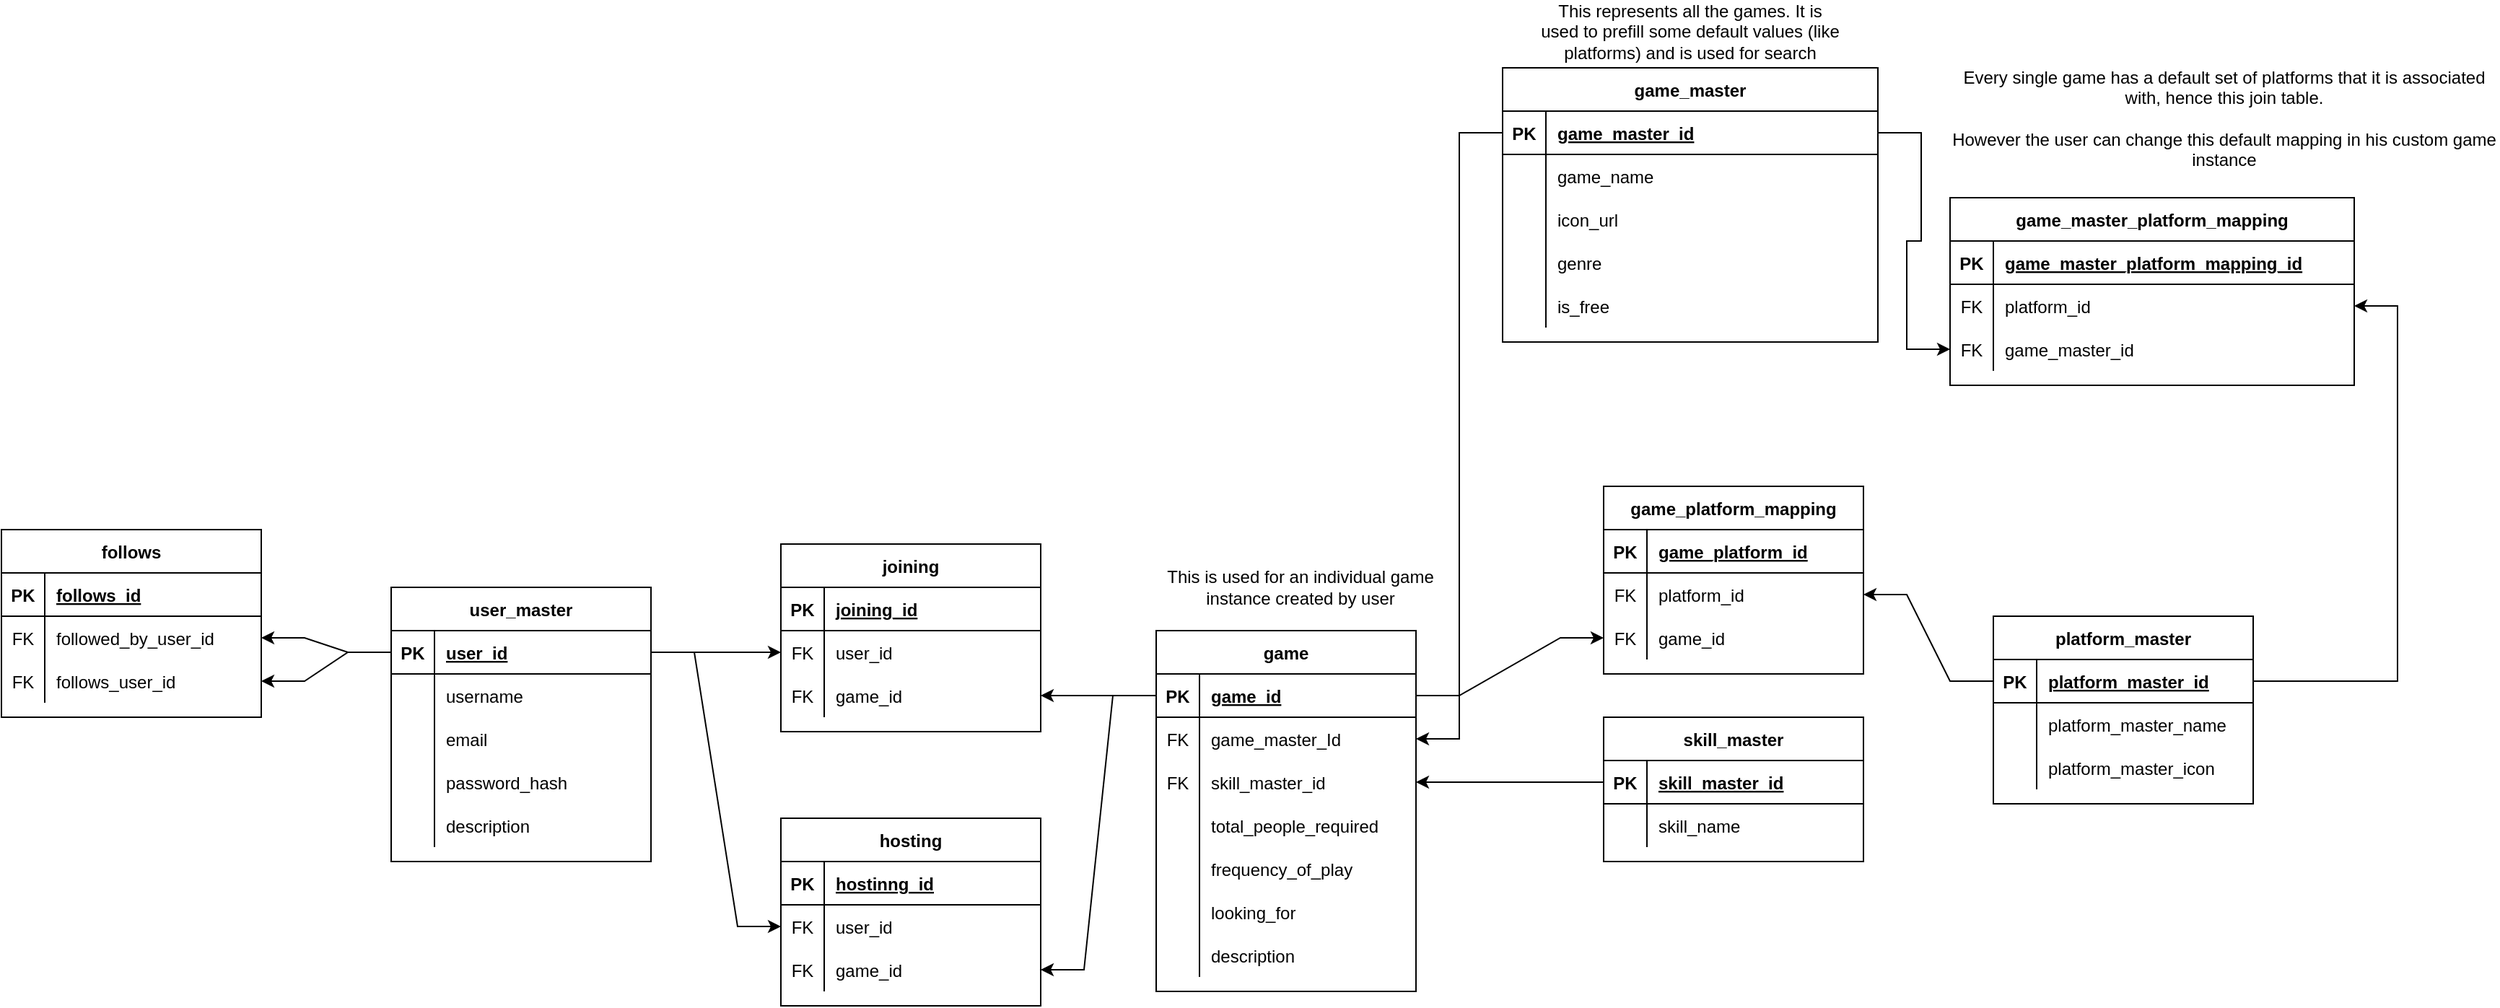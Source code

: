 <mxfile version="13.10.0" type="embed">
    <diagram id="gcnf_JYkF61ETayUaL2p" name="Page-1">
        <mxGraphModel dx="738" dy="605" grid="0" gridSize="10" guides="1" tooltips="1" connect="1" arrows="1" fold="1" page="1" pageScale="1" pageWidth="850" pageHeight="1100" math="0" shadow="0">
            <root>
                <mxCell id="0"/>
                <mxCell id="1" parent="0"/>
                <mxCell id="KWSQ7lJRQt_VLBo94py3-1" value="user_master" style="shape=table;startSize=30;container=1;collapsible=1;childLayout=tableLayout;fixedRows=1;rowLines=0;fontStyle=1;align=center;resizeLast=1;" parent="1" vertex="1">
                    <mxGeometry x="310" y="540" width="180" height="190" as="geometry"/>
                </mxCell>
                <mxCell id="KWSQ7lJRQt_VLBo94py3-2" value="" style="shape=partialRectangle;collapsible=0;dropTarget=0;pointerEvents=0;fillColor=none;top=0;left=0;bottom=1;right=0;points=[[0,0.5],[1,0.5]];portConstraint=eastwest;" parent="KWSQ7lJRQt_VLBo94py3-1" vertex="1">
                    <mxGeometry y="30" width="180" height="30" as="geometry"/>
                </mxCell>
                <mxCell id="KWSQ7lJRQt_VLBo94py3-3" value="PK" style="shape=partialRectangle;connectable=0;fillColor=none;top=0;left=0;bottom=0;right=0;fontStyle=1;overflow=hidden;" parent="KWSQ7lJRQt_VLBo94py3-2" vertex="1">
                    <mxGeometry width="30" height="30" as="geometry"/>
                </mxCell>
                <mxCell id="KWSQ7lJRQt_VLBo94py3-4" value="user_id" style="shape=partialRectangle;connectable=0;fillColor=none;top=0;left=0;bottom=0;right=0;align=left;spacingLeft=6;fontStyle=5;overflow=hidden;" parent="KWSQ7lJRQt_VLBo94py3-2" vertex="1">
                    <mxGeometry x="30" width="150" height="30" as="geometry"/>
                </mxCell>
                <mxCell id="KWSQ7lJRQt_VLBo94py3-5" value="" style="shape=partialRectangle;collapsible=0;dropTarget=0;pointerEvents=0;fillColor=none;top=0;left=0;bottom=0;right=0;points=[[0,0.5],[1,0.5]];portConstraint=eastwest;" parent="KWSQ7lJRQt_VLBo94py3-1" vertex="1">
                    <mxGeometry y="60" width="180" height="30" as="geometry"/>
                </mxCell>
                <mxCell id="KWSQ7lJRQt_VLBo94py3-6" value="" style="shape=partialRectangle;connectable=0;fillColor=none;top=0;left=0;bottom=0;right=0;editable=1;overflow=hidden;" parent="KWSQ7lJRQt_VLBo94py3-5" vertex="1">
                    <mxGeometry width="30" height="30" as="geometry"/>
                </mxCell>
                <mxCell id="KWSQ7lJRQt_VLBo94py3-7" value="username" style="shape=partialRectangle;connectable=0;fillColor=none;top=0;left=0;bottom=0;right=0;align=left;spacingLeft=6;overflow=hidden;" parent="KWSQ7lJRQt_VLBo94py3-5" vertex="1">
                    <mxGeometry x="30" width="150" height="30" as="geometry"/>
                </mxCell>
                <mxCell id="KWSQ7lJRQt_VLBo94py3-8" value="" style="shape=partialRectangle;collapsible=0;dropTarget=0;pointerEvents=0;fillColor=none;top=0;left=0;bottom=0;right=0;points=[[0,0.5],[1,0.5]];portConstraint=eastwest;" parent="KWSQ7lJRQt_VLBo94py3-1" vertex="1">
                    <mxGeometry y="90" width="180" height="30" as="geometry"/>
                </mxCell>
                <mxCell id="KWSQ7lJRQt_VLBo94py3-9" value="" style="shape=partialRectangle;connectable=0;fillColor=none;top=0;left=0;bottom=0;right=0;editable=1;overflow=hidden;" parent="KWSQ7lJRQt_VLBo94py3-8" vertex="1">
                    <mxGeometry width="30" height="30" as="geometry"/>
                </mxCell>
                <mxCell id="KWSQ7lJRQt_VLBo94py3-10" value="email" style="shape=partialRectangle;connectable=0;fillColor=none;top=0;left=0;bottom=0;right=0;align=left;spacingLeft=6;overflow=hidden;" parent="KWSQ7lJRQt_VLBo94py3-8" vertex="1">
                    <mxGeometry x="30" width="150" height="30" as="geometry"/>
                </mxCell>
                <mxCell id="KWSQ7lJRQt_VLBo94py3-11" value="" style="shape=partialRectangle;collapsible=0;dropTarget=0;pointerEvents=0;fillColor=none;top=0;left=0;bottom=0;right=0;points=[[0,0.5],[1,0.5]];portConstraint=eastwest;" parent="KWSQ7lJRQt_VLBo94py3-1" vertex="1">
                    <mxGeometry y="120" width="180" height="30" as="geometry"/>
                </mxCell>
                <mxCell id="KWSQ7lJRQt_VLBo94py3-12" value="" style="shape=partialRectangle;connectable=0;fillColor=none;top=0;left=0;bottom=0;right=0;editable=1;overflow=hidden;" parent="KWSQ7lJRQt_VLBo94py3-11" vertex="1">
                    <mxGeometry width="30" height="30" as="geometry"/>
                </mxCell>
                <mxCell id="KWSQ7lJRQt_VLBo94py3-13" value="password_hash" style="shape=partialRectangle;connectable=0;fillColor=none;top=0;left=0;bottom=0;right=0;align=left;spacingLeft=6;overflow=hidden;" parent="KWSQ7lJRQt_VLBo94py3-11" vertex="1">
                    <mxGeometry x="30" width="150" height="30" as="geometry"/>
                </mxCell>
                <mxCell id="KWSQ7lJRQt_VLBo94py3-17" style="shape=partialRectangle;collapsible=0;dropTarget=0;pointerEvents=0;fillColor=none;top=0;left=0;bottom=0;right=0;points=[[0,0.5],[1,0.5]];portConstraint=eastwest;" parent="KWSQ7lJRQt_VLBo94py3-1" vertex="1">
                    <mxGeometry y="150" width="180" height="30" as="geometry"/>
                </mxCell>
                <mxCell id="KWSQ7lJRQt_VLBo94py3-18" style="shape=partialRectangle;connectable=0;fillColor=none;top=0;left=0;bottom=0;right=0;editable=1;overflow=hidden;" parent="KWSQ7lJRQt_VLBo94py3-17" vertex="1">
                    <mxGeometry width="30" height="30" as="geometry"/>
                </mxCell>
                <mxCell id="KWSQ7lJRQt_VLBo94py3-19" value="description" style="shape=partialRectangle;connectable=0;fillColor=none;top=0;left=0;bottom=0;right=0;align=left;spacingLeft=6;overflow=hidden;" parent="KWSQ7lJRQt_VLBo94py3-17" vertex="1">
                    <mxGeometry x="30" width="150" height="30" as="geometry"/>
                </mxCell>
                <mxCell id="KWSQ7lJRQt_VLBo94py3-20" value="follows" style="shape=table;startSize=30;container=1;collapsible=1;childLayout=tableLayout;fixedRows=1;rowLines=0;fontStyle=1;align=center;resizeLast=1;" parent="1" vertex="1">
                    <mxGeometry x="40" y="500" width="180" height="130" as="geometry"/>
                </mxCell>
                <mxCell id="KWSQ7lJRQt_VLBo94py3-21" value="" style="shape=partialRectangle;collapsible=0;dropTarget=0;pointerEvents=0;fillColor=none;top=0;left=0;bottom=1;right=0;points=[[0,0.5],[1,0.5]];portConstraint=eastwest;" parent="KWSQ7lJRQt_VLBo94py3-20" vertex="1">
                    <mxGeometry y="30" width="180" height="30" as="geometry"/>
                </mxCell>
                <mxCell id="KWSQ7lJRQt_VLBo94py3-22" value="PK" style="shape=partialRectangle;connectable=0;fillColor=none;top=0;left=0;bottom=0;right=0;fontStyle=1;overflow=hidden;" parent="KWSQ7lJRQt_VLBo94py3-21" vertex="1">
                    <mxGeometry width="30" height="30" as="geometry"/>
                </mxCell>
                <mxCell id="KWSQ7lJRQt_VLBo94py3-23" value="follows_id" style="shape=partialRectangle;connectable=0;fillColor=none;top=0;left=0;bottom=0;right=0;align=left;spacingLeft=6;fontStyle=5;overflow=hidden;" parent="KWSQ7lJRQt_VLBo94py3-21" vertex="1">
                    <mxGeometry x="30" width="150" height="30" as="geometry"/>
                </mxCell>
                <mxCell id="KWSQ7lJRQt_VLBo94py3-24" value="" style="shape=partialRectangle;collapsible=0;dropTarget=0;pointerEvents=0;fillColor=none;top=0;left=0;bottom=0;right=0;points=[[0,0.5],[1,0.5]];portConstraint=eastwest;" parent="KWSQ7lJRQt_VLBo94py3-20" vertex="1">
                    <mxGeometry y="60" width="180" height="30" as="geometry"/>
                </mxCell>
                <mxCell id="KWSQ7lJRQt_VLBo94py3-25" value="FK" style="shape=partialRectangle;connectable=0;fillColor=none;top=0;left=0;bottom=0;right=0;editable=1;overflow=hidden;" parent="KWSQ7lJRQt_VLBo94py3-24" vertex="1">
                    <mxGeometry width="30" height="30" as="geometry"/>
                </mxCell>
                <mxCell id="KWSQ7lJRQt_VLBo94py3-26" value="followed_by_user_id" style="shape=partialRectangle;connectable=0;fillColor=none;top=0;left=0;bottom=0;right=0;align=left;spacingLeft=6;overflow=hidden;" parent="KWSQ7lJRQt_VLBo94py3-24" vertex="1">
                    <mxGeometry x="30" width="150" height="30" as="geometry"/>
                </mxCell>
                <mxCell id="KWSQ7lJRQt_VLBo94py3-27" value="" style="shape=partialRectangle;collapsible=0;dropTarget=0;pointerEvents=0;fillColor=none;top=0;left=0;bottom=0;right=0;points=[[0,0.5],[1,0.5]];portConstraint=eastwest;" parent="KWSQ7lJRQt_VLBo94py3-20" vertex="1">
                    <mxGeometry y="90" width="180" height="30" as="geometry"/>
                </mxCell>
                <mxCell id="KWSQ7lJRQt_VLBo94py3-28" value="FK" style="shape=partialRectangle;connectable=0;fillColor=none;top=0;left=0;bottom=0;right=0;editable=1;overflow=hidden;" parent="KWSQ7lJRQt_VLBo94py3-27" vertex="1">
                    <mxGeometry width="30" height="30" as="geometry"/>
                </mxCell>
                <mxCell id="KWSQ7lJRQt_VLBo94py3-29" value="follows_user_id" style="shape=partialRectangle;connectable=0;fillColor=none;top=0;left=0;bottom=0;right=0;align=left;spacingLeft=6;overflow=hidden;" parent="KWSQ7lJRQt_VLBo94py3-27" vertex="1">
                    <mxGeometry x="30" width="150" height="30" as="geometry"/>
                </mxCell>
                <mxCell id="KWSQ7lJRQt_VLBo94py3-36" value="hosting" style="shape=table;startSize=30;container=1;collapsible=1;childLayout=tableLayout;fixedRows=1;rowLines=0;fontStyle=1;align=center;resizeLast=1;" parent="1" vertex="1">
                    <mxGeometry x="580" y="700" width="180" height="130" as="geometry"/>
                </mxCell>
                <mxCell id="KWSQ7lJRQt_VLBo94py3-37" value="" style="shape=partialRectangle;collapsible=0;dropTarget=0;pointerEvents=0;fillColor=none;top=0;left=0;bottom=1;right=0;points=[[0,0.5],[1,0.5]];portConstraint=eastwest;" parent="KWSQ7lJRQt_VLBo94py3-36" vertex="1">
                    <mxGeometry y="30" width="180" height="30" as="geometry"/>
                </mxCell>
                <mxCell id="KWSQ7lJRQt_VLBo94py3-38" value="PK" style="shape=partialRectangle;connectable=0;fillColor=none;top=0;left=0;bottom=0;right=0;fontStyle=1;overflow=hidden;" parent="KWSQ7lJRQt_VLBo94py3-37" vertex="1">
                    <mxGeometry width="30" height="30" as="geometry"/>
                </mxCell>
                <mxCell id="KWSQ7lJRQt_VLBo94py3-39" value="hostinng_id" style="shape=partialRectangle;connectable=0;fillColor=none;top=0;left=0;bottom=0;right=0;align=left;spacingLeft=6;fontStyle=5;overflow=hidden;" parent="KWSQ7lJRQt_VLBo94py3-37" vertex="1">
                    <mxGeometry x="30" width="150" height="30" as="geometry"/>
                </mxCell>
                <mxCell id="KWSQ7lJRQt_VLBo94py3-40" value="" style="shape=partialRectangle;collapsible=0;dropTarget=0;pointerEvents=0;fillColor=none;top=0;left=0;bottom=0;right=0;points=[[0,0.5],[1,0.5]];portConstraint=eastwest;" parent="KWSQ7lJRQt_VLBo94py3-36" vertex="1">
                    <mxGeometry y="60" width="180" height="30" as="geometry"/>
                </mxCell>
                <mxCell id="KWSQ7lJRQt_VLBo94py3-41" value="FK" style="shape=partialRectangle;connectable=0;fillColor=none;top=0;left=0;bottom=0;right=0;editable=1;overflow=hidden;" parent="KWSQ7lJRQt_VLBo94py3-40" vertex="1">
                    <mxGeometry width="30" height="30" as="geometry"/>
                </mxCell>
                <mxCell id="KWSQ7lJRQt_VLBo94py3-42" value="user_id" style="shape=partialRectangle;connectable=0;fillColor=none;top=0;left=0;bottom=0;right=0;align=left;spacingLeft=6;overflow=hidden;" parent="KWSQ7lJRQt_VLBo94py3-40" vertex="1">
                    <mxGeometry x="30" width="150" height="30" as="geometry"/>
                </mxCell>
                <mxCell id="KWSQ7lJRQt_VLBo94py3-43" value="" style="shape=partialRectangle;collapsible=0;dropTarget=0;pointerEvents=0;fillColor=none;top=0;left=0;bottom=0;right=0;points=[[0,0.5],[1,0.5]];portConstraint=eastwest;" parent="KWSQ7lJRQt_VLBo94py3-36" vertex="1">
                    <mxGeometry y="90" width="180" height="30" as="geometry"/>
                </mxCell>
                <mxCell id="KWSQ7lJRQt_VLBo94py3-44" value="FK" style="shape=partialRectangle;connectable=0;fillColor=none;top=0;left=0;bottom=0;right=0;editable=1;overflow=hidden;" parent="KWSQ7lJRQt_VLBo94py3-43" vertex="1">
                    <mxGeometry width="30" height="30" as="geometry"/>
                </mxCell>
                <mxCell id="KWSQ7lJRQt_VLBo94py3-45" value="game_id" style="shape=partialRectangle;connectable=0;fillColor=none;top=0;left=0;bottom=0;right=0;align=left;spacingLeft=6;overflow=hidden;" parent="KWSQ7lJRQt_VLBo94py3-43" vertex="1">
                    <mxGeometry x="30" width="150" height="30" as="geometry"/>
                </mxCell>
                <mxCell id="KWSQ7lJRQt_VLBo94py3-49" value="joining" style="shape=table;startSize=30;container=1;collapsible=1;childLayout=tableLayout;fixedRows=1;rowLines=0;fontStyle=1;align=center;resizeLast=1;" parent="1" vertex="1">
                    <mxGeometry x="580" y="510" width="180" height="130" as="geometry"/>
                </mxCell>
                <mxCell id="KWSQ7lJRQt_VLBo94py3-50" value="" style="shape=partialRectangle;collapsible=0;dropTarget=0;pointerEvents=0;fillColor=none;top=0;left=0;bottom=1;right=0;points=[[0,0.5],[1,0.5]];portConstraint=eastwest;" parent="KWSQ7lJRQt_VLBo94py3-49" vertex="1">
                    <mxGeometry y="30" width="180" height="30" as="geometry"/>
                </mxCell>
                <mxCell id="KWSQ7lJRQt_VLBo94py3-51" value="PK" style="shape=partialRectangle;connectable=0;fillColor=none;top=0;left=0;bottom=0;right=0;fontStyle=1;overflow=hidden;" parent="KWSQ7lJRQt_VLBo94py3-50" vertex="1">
                    <mxGeometry width="30" height="30" as="geometry"/>
                </mxCell>
                <mxCell id="KWSQ7lJRQt_VLBo94py3-52" value="joining_id" style="shape=partialRectangle;connectable=0;fillColor=none;top=0;left=0;bottom=0;right=0;align=left;spacingLeft=6;fontStyle=5;overflow=hidden;" parent="KWSQ7lJRQt_VLBo94py3-50" vertex="1">
                    <mxGeometry x="30" width="150" height="30" as="geometry"/>
                </mxCell>
                <mxCell id="KWSQ7lJRQt_VLBo94py3-53" value="" style="shape=partialRectangle;collapsible=0;dropTarget=0;pointerEvents=0;fillColor=none;top=0;left=0;bottom=0;right=0;points=[[0,0.5],[1,0.5]];portConstraint=eastwest;" parent="KWSQ7lJRQt_VLBo94py3-49" vertex="1">
                    <mxGeometry y="60" width="180" height="30" as="geometry"/>
                </mxCell>
                <mxCell id="KWSQ7lJRQt_VLBo94py3-54" value="FK" style="shape=partialRectangle;connectable=0;fillColor=none;top=0;left=0;bottom=0;right=0;editable=1;overflow=hidden;" parent="KWSQ7lJRQt_VLBo94py3-53" vertex="1">
                    <mxGeometry width="30" height="30" as="geometry"/>
                </mxCell>
                <mxCell id="KWSQ7lJRQt_VLBo94py3-55" value="user_id" style="shape=partialRectangle;connectable=0;fillColor=none;top=0;left=0;bottom=0;right=0;align=left;spacingLeft=6;overflow=hidden;" parent="KWSQ7lJRQt_VLBo94py3-53" vertex="1">
                    <mxGeometry x="30" width="150" height="30" as="geometry"/>
                </mxCell>
                <mxCell id="KWSQ7lJRQt_VLBo94py3-56" value="" style="shape=partialRectangle;collapsible=0;dropTarget=0;pointerEvents=0;fillColor=none;top=0;left=0;bottom=0;right=0;points=[[0,0.5],[1,0.5]];portConstraint=eastwest;" parent="KWSQ7lJRQt_VLBo94py3-49" vertex="1">
                    <mxGeometry y="90" width="180" height="30" as="geometry"/>
                </mxCell>
                <mxCell id="KWSQ7lJRQt_VLBo94py3-57" value="FK" style="shape=partialRectangle;connectable=0;fillColor=none;top=0;left=0;bottom=0;right=0;editable=1;overflow=hidden;" parent="KWSQ7lJRQt_VLBo94py3-56" vertex="1">
                    <mxGeometry width="30" height="30" as="geometry"/>
                </mxCell>
                <mxCell id="KWSQ7lJRQt_VLBo94py3-58" value="game_id" style="shape=partialRectangle;connectable=0;fillColor=none;top=0;left=0;bottom=0;right=0;align=left;spacingLeft=6;overflow=hidden;" parent="KWSQ7lJRQt_VLBo94py3-56" vertex="1">
                    <mxGeometry x="30" width="150" height="30" as="geometry"/>
                </mxCell>
                <mxCell id="KWSQ7lJRQt_VLBo94py3-62" value="game" style="shape=table;startSize=30;container=1;collapsible=1;childLayout=tableLayout;fixedRows=1;rowLines=0;fontStyle=1;align=center;resizeLast=1;" parent="1" vertex="1">
                    <mxGeometry x="840" y="570" width="180" height="250" as="geometry"/>
                </mxCell>
                <mxCell id="KWSQ7lJRQt_VLBo94py3-63" value="" style="shape=partialRectangle;collapsible=0;dropTarget=0;pointerEvents=0;fillColor=none;top=0;left=0;bottom=1;right=0;points=[[0,0.5],[1,0.5]];portConstraint=eastwest;" parent="KWSQ7lJRQt_VLBo94py3-62" vertex="1">
                    <mxGeometry y="30" width="180" height="30" as="geometry"/>
                </mxCell>
                <mxCell id="KWSQ7lJRQt_VLBo94py3-64" value="PK" style="shape=partialRectangle;connectable=0;fillColor=none;top=0;left=0;bottom=0;right=0;fontStyle=1;overflow=hidden;" parent="KWSQ7lJRQt_VLBo94py3-63" vertex="1">
                    <mxGeometry width="30" height="30" as="geometry"/>
                </mxCell>
                <mxCell id="KWSQ7lJRQt_VLBo94py3-65" value="game_id" style="shape=partialRectangle;connectable=0;fillColor=none;top=0;left=0;bottom=0;right=0;align=left;spacingLeft=6;fontStyle=5;overflow=hidden;" parent="KWSQ7lJRQt_VLBo94py3-63" vertex="1">
                    <mxGeometry x="30" width="150" height="30" as="geometry"/>
                </mxCell>
                <mxCell id="KWSQ7lJRQt_VLBo94py3-66" value="" style="shape=partialRectangle;collapsible=0;dropTarget=0;pointerEvents=0;fillColor=none;top=0;left=0;bottom=0;right=0;points=[[0,0.5],[1,0.5]];portConstraint=eastwest;" parent="KWSQ7lJRQt_VLBo94py3-62" vertex="1">
                    <mxGeometry y="60" width="180" height="30" as="geometry"/>
                </mxCell>
                <mxCell id="KWSQ7lJRQt_VLBo94py3-67" value="FK" style="shape=partialRectangle;connectable=0;fillColor=none;top=0;left=0;bottom=0;right=0;editable=1;overflow=hidden;" parent="KWSQ7lJRQt_VLBo94py3-66" vertex="1">
                    <mxGeometry width="30" height="30" as="geometry"/>
                </mxCell>
                <mxCell id="KWSQ7lJRQt_VLBo94py3-68" value="game_master_Id" style="shape=partialRectangle;connectable=0;fillColor=none;top=0;left=0;bottom=0;right=0;align=left;spacingLeft=6;overflow=hidden;" parent="KWSQ7lJRQt_VLBo94py3-66" vertex="1">
                    <mxGeometry x="30" width="150" height="30" as="geometry"/>
                </mxCell>
                <mxCell id="KWSQ7lJRQt_VLBo94py3-69" value="" style="shape=partialRectangle;collapsible=0;dropTarget=0;pointerEvents=0;fillColor=none;top=0;left=0;bottom=0;right=0;points=[[0,0.5],[1,0.5]];portConstraint=eastwest;" parent="KWSQ7lJRQt_VLBo94py3-62" vertex="1">
                    <mxGeometry y="90" width="180" height="30" as="geometry"/>
                </mxCell>
                <mxCell id="KWSQ7lJRQt_VLBo94py3-70" value="FK" style="shape=partialRectangle;connectable=0;fillColor=none;top=0;left=0;bottom=0;right=0;editable=1;overflow=hidden;" parent="KWSQ7lJRQt_VLBo94py3-69" vertex="1">
                    <mxGeometry width="30" height="30" as="geometry"/>
                </mxCell>
                <mxCell id="KWSQ7lJRQt_VLBo94py3-71" value="skill_master_id" style="shape=partialRectangle;connectable=0;fillColor=none;top=0;left=0;bottom=0;right=0;align=left;spacingLeft=6;overflow=hidden;" parent="KWSQ7lJRQt_VLBo94py3-69" vertex="1">
                    <mxGeometry x="30" width="150" height="30" as="geometry"/>
                </mxCell>
                <mxCell id="KWSQ7lJRQt_VLBo94py3-72" value="" style="shape=partialRectangle;collapsible=0;dropTarget=0;pointerEvents=0;fillColor=none;top=0;left=0;bottom=0;right=0;points=[[0,0.5],[1,0.5]];portConstraint=eastwest;" parent="KWSQ7lJRQt_VLBo94py3-62" vertex="1">
                    <mxGeometry y="120" width="180" height="30" as="geometry"/>
                </mxCell>
                <mxCell id="KWSQ7lJRQt_VLBo94py3-73" value="" style="shape=partialRectangle;connectable=0;fillColor=none;top=0;left=0;bottom=0;right=0;editable=1;overflow=hidden;" parent="KWSQ7lJRQt_VLBo94py3-72" vertex="1">
                    <mxGeometry width="30" height="30" as="geometry"/>
                </mxCell>
                <mxCell id="KWSQ7lJRQt_VLBo94py3-74" value="total_people_required" style="shape=partialRectangle;connectable=0;fillColor=none;top=0;left=0;bottom=0;right=0;align=left;spacingLeft=6;overflow=hidden;" parent="KWSQ7lJRQt_VLBo94py3-72" vertex="1">
                    <mxGeometry x="30" width="150" height="30" as="geometry"/>
                </mxCell>
                <mxCell id="KWSQ7lJRQt_VLBo94py3-136" style="shape=partialRectangle;collapsible=0;dropTarget=0;pointerEvents=0;fillColor=none;top=0;left=0;bottom=0;right=0;points=[[0,0.5],[1,0.5]];portConstraint=eastwest;" parent="KWSQ7lJRQt_VLBo94py3-62" vertex="1">
                    <mxGeometry y="150" width="180" height="30" as="geometry"/>
                </mxCell>
                <mxCell id="KWSQ7lJRQt_VLBo94py3-137" style="shape=partialRectangle;connectable=0;fillColor=none;top=0;left=0;bottom=0;right=0;editable=1;overflow=hidden;" parent="KWSQ7lJRQt_VLBo94py3-136" vertex="1">
                    <mxGeometry width="30" height="30" as="geometry"/>
                </mxCell>
                <mxCell id="KWSQ7lJRQt_VLBo94py3-138" value="frequency_of_play" style="shape=partialRectangle;connectable=0;fillColor=none;top=0;left=0;bottom=0;right=0;align=left;spacingLeft=6;overflow=hidden;" parent="KWSQ7lJRQt_VLBo94py3-136" vertex="1">
                    <mxGeometry x="30" width="150" height="30" as="geometry"/>
                </mxCell>
                <mxCell id="KWSQ7lJRQt_VLBo94py3-139" style="shape=partialRectangle;collapsible=0;dropTarget=0;pointerEvents=0;fillColor=none;top=0;left=0;bottom=0;right=0;points=[[0,0.5],[1,0.5]];portConstraint=eastwest;" parent="KWSQ7lJRQt_VLBo94py3-62" vertex="1">
                    <mxGeometry y="180" width="180" height="30" as="geometry"/>
                </mxCell>
                <mxCell id="KWSQ7lJRQt_VLBo94py3-140" style="shape=partialRectangle;connectable=0;fillColor=none;top=0;left=0;bottom=0;right=0;editable=1;overflow=hidden;" parent="KWSQ7lJRQt_VLBo94py3-139" vertex="1">
                    <mxGeometry width="30" height="30" as="geometry"/>
                </mxCell>
                <mxCell id="KWSQ7lJRQt_VLBo94py3-141" value="looking_for" style="shape=partialRectangle;connectable=0;fillColor=none;top=0;left=0;bottom=0;right=0;align=left;spacingLeft=6;overflow=hidden;" parent="KWSQ7lJRQt_VLBo94py3-139" vertex="1">
                    <mxGeometry x="30" width="150" height="30" as="geometry"/>
                </mxCell>
                <mxCell id="KWSQ7lJRQt_VLBo94py3-142" style="shape=partialRectangle;collapsible=0;dropTarget=0;pointerEvents=0;fillColor=none;top=0;left=0;bottom=0;right=0;points=[[0,0.5],[1,0.5]];portConstraint=eastwest;" parent="KWSQ7lJRQt_VLBo94py3-62" vertex="1">
                    <mxGeometry y="210" width="180" height="30" as="geometry"/>
                </mxCell>
                <mxCell id="KWSQ7lJRQt_VLBo94py3-143" style="shape=partialRectangle;connectable=0;fillColor=none;top=0;left=0;bottom=0;right=0;editable=1;overflow=hidden;" parent="KWSQ7lJRQt_VLBo94py3-142" vertex="1">
                    <mxGeometry width="30" height="30" as="geometry"/>
                </mxCell>
                <mxCell id="KWSQ7lJRQt_VLBo94py3-144" value="description" style="shape=partialRectangle;connectable=0;fillColor=none;top=0;left=0;bottom=0;right=0;align=left;spacingLeft=6;overflow=hidden;" parent="KWSQ7lJRQt_VLBo94py3-142" vertex="1">
                    <mxGeometry x="30" width="150" height="30" as="geometry"/>
                </mxCell>
                <mxCell id="KWSQ7lJRQt_VLBo94py3-75" value="game_master" style="shape=table;startSize=30;container=1;collapsible=1;childLayout=tableLayout;fixedRows=1;rowLines=0;fontStyle=1;align=center;resizeLast=1;" parent="1" vertex="1">
                    <mxGeometry x="1080" y="180" width="260" height="190" as="geometry"/>
                </mxCell>
                <mxCell id="KWSQ7lJRQt_VLBo94py3-76" value="" style="shape=partialRectangle;collapsible=0;dropTarget=0;pointerEvents=0;fillColor=none;top=0;left=0;bottom=1;right=0;points=[[0,0.5],[1,0.5]];portConstraint=eastwest;" parent="KWSQ7lJRQt_VLBo94py3-75" vertex="1">
                    <mxGeometry y="30" width="260" height="30" as="geometry"/>
                </mxCell>
                <mxCell id="KWSQ7lJRQt_VLBo94py3-77" value="PK" style="shape=partialRectangle;connectable=0;fillColor=none;top=0;left=0;bottom=0;right=0;fontStyle=1;overflow=hidden;" parent="KWSQ7lJRQt_VLBo94py3-76" vertex="1">
                    <mxGeometry width="30" height="30" as="geometry"/>
                </mxCell>
                <mxCell id="KWSQ7lJRQt_VLBo94py3-78" value="game_master_id" style="shape=partialRectangle;connectable=0;fillColor=none;top=0;left=0;bottom=0;right=0;align=left;spacingLeft=6;fontStyle=5;overflow=hidden;" parent="KWSQ7lJRQt_VLBo94py3-76" vertex="1">
                    <mxGeometry x="30" width="230" height="30" as="geometry"/>
                </mxCell>
                <mxCell id="KWSQ7lJRQt_VLBo94py3-79" value="" style="shape=partialRectangle;collapsible=0;dropTarget=0;pointerEvents=0;fillColor=none;top=0;left=0;bottom=0;right=0;points=[[0,0.5],[1,0.5]];portConstraint=eastwest;" parent="KWSQ7lJRQt_VLBo94py3-75" vertex="1">
                    <mxGeometry y="60" width="260" height="30" as="geometry"/>
                </mxCell>
                <mxCell id="KWSQ7lJRQt_VLBo94py3-80" value="" style="shape=partialRectangle;connectable=0;fillColor=none;top=0;left=0;bottom=0;right=0;editable=1;overflow=hidden;" parent="KWSQ7lJRQt_VLBo94py3-79" vertex="1">
                    <mxGeometry width="30" height="30" as="geometry"/>
                </mxCell>
                <mxCell id="KWSQ7lJRQt_VLBo94py3-81" value="game_name" style="shape=partialRectangle;connectable=0;fillColor=none;top=0;left=0;bottom=0;right=0;align=left;spacingLeft=6;overflow=hidden;" parent="KWSQ7lJRQt_VLBo94py3-79" vertex="1">
                    <mxGeometry x="30" width="230" height="30" as="geometry"/>
                </mxCell>
                <mxCell id="KWSQ7lJRQt_VLBo94py3-82" value="" style="shape=partialRectangle;collapsible=0;dropTarget=0;pointerEvents=0;fillColor=none;top=0;left=0;bottom=0;right=0;points=[[0,0.5],[1,0.5]];portConstraint=eastwest;" parent="KWSQ7lJRQt_VLBo94py3-75" vertex="1">
                    <mxGeometry y="90" width="260" height="30" as="geometry"/>
                </mxCell>
                <mxCell id="KWSQ7lJRQt_VLBo94py3-83" value="" style="shape=partialRectangle;connectable=0;fillColor=none;top=0;left=0;bottom=0;right=0;editable=1;overflow=hidden;" parent="KWSQ7lJRQt_VLBo94py3-82" vertex="1">
                    <mxGeometry width="30" height="30" as="geometry"/>
                </mxCell>
                <mxCell id="KWSQ7lJRQt_VLBo94py3-84" value="icon_url" style="shape=partialRectangle;connectable=0;fillColor=none;top=0;left=0;bottom=0;right=0;align=left;spacingLeft=6;overflow=hidden;" parent="KWSQ7lJRQt_VLBo94py3-82" vertex="1">
                    <mxGeometry x="30" width="230" height="30" as="geometry"/>
                </mxCell>
                <mxCell id="KWSQ7lJRQt_VLBo94py3-85" value="" style="shape=partialRectangle;collapsible=0;dropTarget=0;pointerEvents=0;fillColor=none;top=0;left=0;bottom=0;right=0;points=[[0,0.5],[1,0.5]];portConstraint=eastwest;" parent="KWSQ7lJRQt_VLBo94py3-75" vertex="1">
                    <mxGeometry y="120" width="260" height="30" as="geometry"/>
                </mxCell>
                <mxCell id="KWSQ7lJRQt_VLBo94py3-86" value="" style="shape=partialRectangle;connectable=0;fillColor=none;top=0;left=0;bottom=0;right=0;editable=1;overflow=hidden;" parent="KWSQ7lJRQt_VLBo94py3-85" vertex="1">
                    <mxGeometry width="30" height="30" as="geometry"/>
                </mxCell>
                <mxCell id="KWSQ7lJRQt_VLBo94py3-87" value="genre" style="shape=partialRectangle;connectable=0;fillColor=none;top=0;left=0;bottom=0;right=0;align=left;spacingLeft=6;overflow=hidden;" parent="KWSQ7lJRQt_VLBo94py3-85" vertex="1">
                    <mxGeometry x="30" width="230" height="30" as="geometry"/>
                </mxCell>
                <mxCell id="KWSQ7lJRQt_VLBo94py3-101" style="shape=partialRectangle;collapsible=0;dropTarget=0;pointerEvents=0;fillColor=none;top=0;left=0;bottom=0;right=0;points=[[0,0.5],[1,0.5]];portConstraint=eastwest;" parent="KWSQ7lJRQt_VLBo94py3-75" vertex="1">
                    <mxGeometry y="150" width="260" height="30" as="geometry"/>
                </mxCell>
                <mxCell id="KWSQ7lJRQt_VLBo94py3-102" style="shape=partialRectangle;connectable=0;fillColor=none;top=0;left=0;bottom=0;right=0;editable=1;overflow=hidden;" parent="KWSQ7lJRQt_VLBo94py3-101" vertex="1">
                    <mxGeometry width="30" height="30" as="geometry"/>
                </mxCell>
                <mxCell id="KWSQ7lJRQt_VLBo94py3-103" value="is_free" style="shape=partialRectangle;connectable=0;fillColor=none;top=0;left=0;bottom=0;right=0;align=left;spacingLeft=6;overflow=hidden;" parent="KWSQ7lJRQt_VLBo94py3-101" vertex="1">
                    <mxGeometry x="30" width="230" height="30" as="geometry"/>
                </mxCell>
                <mxCell id="KWSQ7lJRQt_VLBo94py3-88" value="platform_master" style="shape=table;startSize=30;container=1;collapsible=1;childLayout=tableLayout;fixedRows=1;rowLines=0;fontStyle=1;align=center;resizeLast=1;" parent="1" vertex="1">
                    <mxGeometry x="1420" y="560" width="180" height="130" as="geometry"/>
                </mxCell>
                <mxCell id="KWSQ7lJRQt_VLBo94py3-89" value="" style="shape=partialRectangle;collapsible=0;dropTarget=0;pointerEvents=0;fillColor=none;top=0;left=0;bottom=1;right=0;points=[[0,0.5],[1,0.5]];portConstraint=eastwest;" parent="KWSQ7lJRQt_VLBo94py3-88" vertex="1">
                    <mxGeometry y="30" width="180" height="30" as="geometry"/>
                </mxCell>
                <mxCell id="KWSQ7lJRQt_VLBo94py3-90" value="PK" style="shape=partialRectangle;connectable=0;fillColor=none;top=0;left=0;bottom=0;right=0;fontStyle=1;overflow=hidden;" parent="KWSQ7lJRQt_VLBo94py3-89" vertex="1">
                    <mxGeometry width="30" height="30" as="geometry"/>
                </mxCell>
                <mxCell id="KWSQ7lJRQt_VLBo94py3-91" value="platform_master_id" style="shape=partialRectangle;connectable=0;fillColor=none;top=0;left=0;bottom=0;right=0;align=left;spacingLeft=6;fontStyle=5;overflow=hidden;" parent="KWSQ7lJRQt_VLBo94py3-89" vertex="1">
                    <mxGeometry x="30" width="150" height="30" as="geometry"/>
                </mxCell>
                <mxCell id="KWSQ7lJRQt_VLBo94py3-92" value="" style="shape=partialRectangle;collapsible=0;dropTarget=0;pointerEvents=0;fillColor=none;top=0;left=0;bottom=0;right=0;points=[[0,0.5],[1,0.5]];portConstraint=eastwest;" parent="KWSQ7lJRQt_VLBo94py3-88" vertex="1">
                    <mxGeometry y="60" width="180" height="30" as="geometry"/>
                </mxCell>
                <mxCell id="KWSQ7lJRQt_VLBo94py3-93" value="" style="shape=partialRectangle;connectable=0;fillColor=none;top=0;left=0;bottom=0;right=0;editable=1;overflow=hidden;" parent="KWSQ7lJRQt_VLBo94py3-92" vertex="1">
                    <mxGeometry width="30" height="30" as="geometry"/>
                </mxCell>
                <mxCell id="KWSQ7lJRQt_VLBo94py3-94" value="platform_master_name" style="shape=partialRectangle;connectable=0;fillColor=none;top=0;left=0;bottom=0;right=0;align=left;spacingLeft=6;overflow=hidden;" parent="KWSQ7lJRQt_VLBo94py3-92" vertex="1">
                    <mxGeometry x="30" width="150" height="30" as="geometry"/>
                </mxCell>
                <mxCell id="KWSQ7lJRQt_VLBo94py3-117" style="shape=partialRectangle;collapsible=0;dropTarget=0;pointerEvents=0;fillColor=none;top=0;left=0;bottom=0;right=0;points=[[0,0.5],[1,0.5]];portConstraint=eastwest;" parent="KWSQ7lJRQt_VLBo94py3-88" vertex="1">
                    <mxGeometry y="90" width="180" height="30" as="geometry"/>
                </mxCell>
                <mxCell id="KWSQ7lJRQt_VLBo94py3-118" style="shape=partialRectangle;connectable=0;fillColor=none;top=0;left=0;bottom=0;right=0;editable=1;overflow=hidden;" parent="KWSQ7lJRQt_VLBo94py3-117" vertex="1">
                    <mxGeometry width="30" height="30" as="geometry"/>
                </mxCell>
                <mxCell id="KWSQ7lJRQt_VLBo94py3-119" value="platform_master_icon" style="shape=partialRectangle;connectable=0;fillColor=none;top=0;left=0;bottom=0;right=0;align=left;spacingLeft=6;overflow=hidden;" parent="KWSQ7lJRQt_VLBo94py3-117" vertex="1">
                    <mxGeometry x="30" width="150" height="30" as="geometry"/>
                </mxCell>
                <mxCell id="KWSQ7lJRQt_VLBo94py3-104" value="game_platform_mapping" style="shape=table;startSize=30;container=1;collapsible=1;childLayout=tableLayout;fixedRows=1;rowLines=0;fontStyle=1;align=center;resizeLast=1;" parent="1" vertex="1">
                    <mxGeometry x="1150" y="470" width="180" height="130" as="geometry"/>
                </mxCell>
                <mxCell id="KWSQ7lJRQt_VLBo94py3-105" value="" style="shape=partialRectangle;collapsible=0;dropTarget=0;pointerEvents=0;fillColor=none;top=0;left=0;bottom=1;right=0;points=[[0,0.5],[1,0.5]];portConstraint=eastwest;" parent="KWSQ7lJRQt_VLBo94py3-104" vertex="1">
                    <mxGeometry y="30" width="180" height="30" as="geometry"/>
                </mxCell>
                <mxCell id="KWSQ7lJRQt_VLBo94py3-106" value="PK" style="shape=partialRectangle;connectable=0;fillColor=none;top=0;left=0;bottom=0;right=0;fontStyle=1;overflow=hidden;" parent="KWSQ7lJRQt_VLBo94py3-105" vertex="1">
                    <mxGeometry width="30" height="30" as="geometry"/>
                </mxCell>
                <mxCell id="KWSQ7lJRQt_VLBo94py3-107" value="game_platform_id" style="shape=partialRectangle;connectable=0;fillColor=none;top=0;left=0;bottom=0;right=0;align=left;spacingLeft=6;fontStyle=5;overflow=hidden;" parent="KWSQ7lJRQt_VLBo94py3-105" vertex="1">
                    <mxGeometry x="30" width="150" height="30" as="geometry"/>
                </mxCell>
                <mxCell id="KWSQ7lJRQt_VLBo94py3-108" value="" style="shape=partialRectangle;collapsible=0;dropTarget=0;pointerEvents=0;fillColor=none;top=0;left=0;bottom=0;right=0;points=[[0,0.5],[1,0.5]];portConstraint=eastwest;" parent="KWSQ7lJRQt_VLBo94py3-104" vertex="1">
                    <mxGeometry y="60" width="180" height="30" as="geometry"/>
                </mxCell>
                <mxCell id="KWSQ7lJRQt_VLBo94py3-109" value="FK" style="shape=partialRectangle;connectable=0;fillColor=none;top=0;left=0;bottom=0;right=0;editable=1;overflow=hidden;" parent="KWSQ7lJRQt_VLBo94py3-108" vertex="1">
                    <mxGeometry width="30" height="30" as="geometry"/>
                </mxCell>
                <mxCell id="KWSQ7lJRQt_VLBo94py3-110" value="platform_id" style="shape=partialRectangle;connectable=0;fillColor=none;top=0;left=0;bottom=0;right=0;align=left;spacingLeft=6;overflow=hidden;" parent="KWSQ7lJRQt_VLBo94py3-108" vertex="1">
                    <mxGeometry x="30" width="150" height="30" as="geometry"/>
                </mxCell>
                <mxCell id="KWSQ7lJRQt_VLBo94py3-111" value="" style="shape=partialRectangle;collapsible=0;dropTarget=0;pointerEvents=0;fillColor=none;top=0;left=0;bottom=0;right=0;points=[[0,0.5],[1,0.5]];portConstraint=eastwest;" parent="KWSQ7lJRQt_VLBo94py3-104" vertex="1">
                    <mxGeometry y="90" width="180" height="30" as="geometry"/>
                </mxCell>
                <mxCell id="KWSQ7lJRQt_VLBo94py3-112" value="FK" style="shape=partialRectangle;connectable=0;fillColor=none;top=0;left=0;bottom=0;right=0;editable=1;overflow=hidden;" parent="KWSQ7lJRQt_VLBo94py3-111" vertex="1">
                    <mxGeometry width="30" height="30" as="geometry"/>
                </mxCell>
                <mxCell id="KWSQ7lJRQt_VLBo94py3-113" value="game_id" style="shape=partialRectangle;connectable=0;fillColor=none;top=0;left=0;bottom=0;right=0;align=left;spacingLeft=6;overflow=hidden;" parent="KWSQ7lJRQt_VLBo94py3-111" vertex="1">
                    <mxGeometry x="30" width="150" height="30" as="geometry"/>
                </mxCell>
                <mxCell id="KWSQ7lJRQt_VLBo94py3-120" style="edgeStyle=entityRelationEdgeStyle;rounded=0;orthogonalLoop=1;jettySize=auto;html=1;" parent="1" source="KWSQ7lJRQt_VLBo94py3-89" target="KWSQ7lJRQt_VLBo94py3-108" edge="1">
                    <mxGeometry relative="1" as="geometry"/>
                </mxCell>
                <mxCell id="KWSQ7lJRQt_VLBo94py3-121" style="edgeStyle=entityRelationEdgeStyle;rounded=0;orthogonalLoop=1;jettySize=auto;html=1;endArrow=none;endFill=0;startArrow=classic;startFill=1;" parent="1" source="KWSQ7lJRQt_VLBo94py3-111" target="KWSQ7lJRQt_VLBo94py3-63" edge="1">
                    <mxGeometry relative="1" as="geometry"/>
                </mxCell>
                <mxCell id="KWSQ7lJRQt_VLBo94py3-122" value="skill_master" style="shape=table;startSize=30;container=1;collapsible=1;childLayout=tableLayout;fixedRows=1;rowLines=0;fontStyle=1;align=center;resizeLast=1;" parent="1" vertex="1">
                    <mxGeometry x="1150" y="630" width="180" height="100" as="geometry"/>
                </mxCell>
                <mxCell id="KWSQ7lJRQt_VLBo94py3-123" value="" style="shape=partialRectangle;collapsible=0;dropTarget=0;pointerEvents=0;fillColor=none;top=0;left=0;bottom=1;right=0;points=[[0,0.5],[1,0.5]];portConstraint=eastwest;" parent="KWSQ7lJRQt_VLBo94py3-122" vertex="1">
                    <mxGeometry y="30" width="180" height="30" as="geometry"/>
                </mxCell>
                <mxCell id="KWSQ7lJRQt_VLBo94py3-124" value="PK" style="shape=partialRectangle;connectable=0;fillColor=none;top=0;left=0;bottom=0;right=0;fontStyle=1;overflow=hidden;" parent="KWSQ7lJRQt_VLBo94py3-123" vertex="1">
                    <mxGeometry width="30" height="30" as="geometry"/>
                </mxCell>
                <mxCell id="KWSQ7lJRQt_VLBo94py3-125" value="skill_master_id" style="shape=partialRectangle;connectable=0;fillColor=none;top=0;left=0;bottom=0;right=0;align=left;spacingLeft=6;fontStyle=5;overflow=hidden;" parent="KWSQ7lJRQt_VLBo94py3-123" vertex="1">
                    <mxGeometry x="30" width="150" height="30" as="geometry"/>
                </mxCell>
                <mxCell id="KWSQ7lJRQt_VLBo94py3-126" value="" style="shape=partialRectangle;collapsible=0;dropTarget=0;pointerEvents=0;fillColor=none;top=0;left=0;bottom=0;right=0;points=[[0,0.5],[1,0.5]];portConstraint=eastwest;" parent="KWSQ7lJRQt_VLBo94py3-122" vertex="1">
                    <mxGeometry y="60" width="180" height="30" as="geometry"/>
                </mxCell>
                <mxCell id="KWSQ7lJRQt_VLBo94py3-127" value="" style="shape=partialRectangle;connectable=0;fillColor=none;top=0;left=0;bottom=0;right=0;editable=1;overflow=hidden;" parent="KWSQ7lJRQt_VLBo94py3-126" vertex="1">
                    <mxGeometry width="30" height="30" as="geometry"/>
                </mxCell>
                <mxCell id="KWSQ7lJRQt_VLBo94py3-128" value="skill_name" style="shape=partialRectangle;connectable=0;fillColor=none;top=0;left=0;bottom=0;right=0;align=left;spacingLeft=6;overflow=hidden;" parent="KWSQ7lJRQt_VLBo94py3-126" vertex="1">
                    <mxGeometry x="30" width="150" height="30" as="geometry"/>
                </mxCell>
                <mxCell id="KWSQ7lJRQt_VLBo94py3-135" style="edgeStyle=entityRelationEdgeStyle;rounded=0;orthogonalLoop=1;jettySize=auto;html=1;entryX=0;entryY=0.5;entryDx=0;entryDy=0;startArrow=classic;startFill=1;endArrow=none;endFill=0;" parent="1" source="KWSQ7lJRQt_VLBo94py3-69" target="KWSQ7lJRQt_VLBo94py3-123" edge="1">
                    <mxGeometry relative="1" as="geometry"/>
                </mxCell>
                <mxCell id="KWSQ7lJRQt_VLBo94py3-145" style="edgeStyle=entityRelationEdgeStyle;rounded=0;orthogonalLoop=1;jettySize=auto;html=1;entryX=0;entryY=0.5;entryDx=0;entryDy=0;startArrow=classic;startFill=1;endArrow=none;endFill=0;" parent="1" source="KWSQ7lJRQt_VLBo94py3-66" target="KWSQ7lJRQt_VLBo94py3-76" edge="1">
                    <mxGeometry relative="1" as="geometry"/>
                </mxCell>
                <mxCell id="KWSQ7lJRQt_VLBo94py3-146" style="edgeStyle=entityRelationEdgeStyle;rounded=0;orthogonalLoop=1;jettySize=auto;html=1;entryX=0;entryY=0.5;entryDx=0;entryDy=0;startArrow=classic;startFill=1;endArrow=none;endFill=0;" parent="1" source="KWSQ7lJRQt_VLBo94py3-56" target="KWSQ7lJRQt_VLBo94py3-63" edge="1">
                    <mxGeometry relative="1" as="geometry"/>
                </mxCell>
                <mxCell id="KWSQ7lJRQt_VLBo94py3-147" style="edgeStyle=entityRelationEdgeStyle;rounded=0;orthogonalLoop=1;jettySize=auto;html=1;entryX=1;entryY=0.5;entryDx=0;entryDy=0;startArrow=classic;startFill=1;endArrow=none;endFill=0;" parent="1" source="KWSQ7lJRQt_VLBo94py3-53" target="KWSQ7lJRQt_VLBo94py3-2" edge="1">
                    <mxGeometry relative="1" as="geometry"/>
                </mxCell>
                <mxCell id="KWSQ7lJRQt_VLBo94py3-149" style="edgeStyle=entityRelationEdgeStyle;rounded=0;orthogonalLoop=1;jettySize=auto;html=1;startArrow=classic;startFill=1;endArrow=none;endFill=0;" parent="1" source="KWSQ7lJRQt_VLBo94py3-40" target="KWSQ7lJRQt_VLBo94py3-2" edge="1">
                    <mxGeometry relative="1" as="geometry"/>
                </mxCell>
                <mxCell id="KWSQ7lJRQt_VLBo94py3-150" style="edgeStyle=entityRelationEdgeStyle;rounded=0;orthogonalLoop=1;jettySize=auto;html=1;entryX=0;entryY=0.5;entryDx=0;entryDy=0;startArrow=classic;startFill=1;endArrow=none;endFill=0;" parent="1" source="KWSQ7lJRQt_VLBo94py3-24" target="KWSQ7lJRQt_VLBo94py3-2" edge="1">
                    <mxGeometry relative="1" as="geometry"/>
                </mxCell>
                <mxCell id="KWSQ7lJRQt_VLBo94py3-151" style="edgeStyle=entityRelationEdgeStyle;rounded=0;orthogonalLoop=1;jettySize=auto;html=1;entryX=0;entryY=0.5;entryDx=0;entryDy=0;startArrow=classic;startFill=1;endArrow=none;endFill=0;" parent="1" source="KWSQ7lJRQt_VLBo94py3-27" target="KWSQ7lJRQt_VLBo94py3-2" edge="1">
                    <mxGeometry relative="1" as="geometry"/>
                </mxCell>
                <mxCell id="KWSQ7lJRQt_VLBo94py3-153" style="edgeStyle=entityRelationEdgeStyle;rounded=0;orthogonalLoop=1;jettySize=auto;html=1;entryX=0;entryY=0.5;entryDx=0;entryDy=0;startArrow=classic;startFill=1;endArrow=none;endFill=0;" parent="1" source="KWSQ7lJRQt_VLBo94py3-43" target="KWSQ7lJRQt_VLBo94py3-63" edge="1">
                    <mxGeometry relative="1" as="geometry"/>
                </mxCell>
                <mxCell id="KWSQ7lJRQt_VLBo94py3-157" value="game_master_platform_mapping" style="shape=table;startSize=30;container=1;collapsible=1;childLayout=tableLayout;fixedRows=1;rowLines=0;fontStyle=1;align=center;resizeLast=1;" parent="1" vertex="1">
                    <mxGeometry x="1390" y="270" width="280" height="130" as="geometry"/>
                </mxCell>
                <mxCell id="KWSQ7lJRQt_VLBo94py3-158" value="" style="shape=partialRectangle;collapsible=0;dropTarget=0;pointerEvents=0;fillColor=none;top=0;left=0;bottom=1;right=0;points=[[0,0.5],[1,0.5]];portConstraint=eastwest;" parent="KWSQ7lJRQt_VLBo94py3-157" vertex="1">
                    <mxGeometry y="30" width="280" height="30" as="geometry"/>
                </mxCell>
                <mxCell id="KWSQ7lJRQt_VLBo94py3-159" value="PK" style="shape=partialRectangle;connectable=0;fillColor=none;top=0;left=0;bottom=0;right=0;fontStyle=1;overflow=hidden;" parent="KWSQ7lJRQt_VLBo94py3-158" vertex="1">
                    <mxGeometry width="30" height="30" as="geometry"/>
                </mxCell>
                <mxCell id="KWSQ7lJRQt_VLBo94py3-160" value="game_master_platform_mapping_id" style="shape=partialRectangle;connectable=0;fillColor=none;top=0;left=0;bottom=0;right=0;align=left;spacingLeft=6;fontStyle=5;overflow=hidden;" parent="KWSQ7lJRQt_VLBo94py3-158" vertex="1">
                    <mxGeometry x="30" width="250" height="30" as="geometry"/>
                </mxCell>
                <mxCell id="KWSQ7lJRQt_VLBo94py3-161" value="" style="shape=partialRectangle;collapsible=0;dropTarget=0;pointerEvents=0;fillColor=none;top=0;left=0;bottom=0;right=0;points=[[0,0.5],[1,0.5]];portConstraint=eastwest;" parent="KWSQ7lJRQt_VLBo94py3-157" vertex="1">
                    <mxGeometry y="60" width="280" height="30" as="geometry"/>
                </mxCell>
                <mxCell id="KWSQ7lJRQt_VLBo94py3-162" value="FK" style="shape=partialRectangle;connectable=0;fillColor=none;top=0;left=0;bottom=0;right=0;editable=1;overflow=hidden;" parent="KWSQ7lJRQt_VLBo94py3-161" vertex="1">
                    <mxGeometry width="30" height="30" as="geometry"/>
                </mxCell>
                <mxCell id="KWSQ7lJRQt_VLBo94py3-163" value="platform_id" style="shape=partialRectangle;connectable=0;fillColor=none;top=0;left=0;bottom=0;right=0;align=left;spacingLeft=6;overflow=hidden;" parent="KWSQ7lJRQt_VLBo94py3-161" vertex="1">
                    <mxGeometry x="30" width="250" height="30" as="geometry"/>
                </mxCell>
                <mxCell id="KWSQ7lJRQt_VLBo94py3-164" value="" style="shape=partialRectangle;collapsible=0;dropTarget=0;pointerEvents=0;fillColor=none;top=0;left=0;bottom=0;right=0;points=[[0,0.5],[1,0.5]];portConstraint=eastwest;" parent="KWSQ7lJRQt_VLBo94py3-157" vertex="1">
                    <mxGeometry y="90" width="280" height="30" as="geometry"/>
                </mxCell>
                <mxCell id="KWSQ7lJRQt_VLBo94py3-165" value="FK" style="shape=partialRectangle;connectable=0;fillColor=none;top=0;left=0;bottom=0;right=0;editable=1;overflow=hidden;" parent="KWSQ7lJRQt_VLBo94py3-164" vertex="1">
                    <mxGeometry width="30" height="30" as="geometry"/>
                </mxCell>
                <mxCell id="KWSQ7lJRQt_VLBo94py3-166" value="game_master_id" style="shape=partialRectangle;connectable=0;fillColor=none;top=0;left=0;bottom=0;right=0;align=left;spacingLeft=6;overflow=hidden;" parent="KWSQ7lJRQt_VLBo94py3-164" vertex="1">
                    <mxGeometry x="30" width="250" height="30" as="geometry"/>
                </mxCell>
                <mxCell id="KWSQ7lJRQt_VLBo94py3-167" style="edgeStyle=entityRelationEdgeStyle;rounded=0;orthogonalLoop=1;jettySize=auto;html=1;startArrow=classic;startFill=1;endArrow=none;endFill=0;" parent="1" target="KWSQ7lJRQt_VLBo94py3-158" edge="1">
                    <mxGeometry relative="1" as="geometry"/>
                </mxCell>
                <mxCell id="KWSQ7lJRQt_VLBo94py3-169" style="edgeStyle=entityRelationEdgeStyle;rounded=0;orthogonalLoop=1;jettySize=auto;html=1;startArrow=classic;startFill=1;endArrow=none;endFill=0;" parent="1" source="KWSQ7lJRQt_VLBo94py3-161" target="KWSQ7lJRQt_VLBo94py3-89" edge="1">
                    <mxGeometry relative="1" as="geometry"/>
                </mxCell>
                <mxCell id="KWSQ7lJRQt_VLBo94py3-170" style="edgeStyle=entityRelationEdgeStyle;rounded=0;orthogonalLoop=1;jettySize=auto;html=1;startArrow=classic;startFill=1;endArrow=none;endFill=0;" parent="1" source="KWSQ7lJRQt_VLBo94py3-164" target="KWSQ7lJRQt_VLBo94py3-76" edge="1">
                    <mxGeometry relative="1" as="geometry"/>
                </mxCell>
                <mxCell id="KWSQ7lJRQt_VLBo94py3-172" value="Every single game has a default set of platforms that it is associated with, hence this join table.&lt;br&gt;&lt;br&gt;However the user can change this default mapping in his custom game instance" style="text;html=1;strokeColor=none;fillColor=none;align=center;verticalAlign=middle;whiteSpace=wrap;rounded=0;" parent="1" vertex="1">
                    <mxGeometry x="1390" y="210" width="380" height="10" as="geometry"/>
                </mxCell>
                <mxCell id="KWSQ7lJRQt_VLBo94py3-173" value="This represents all the games. It is used to prefill some default values (like platforms) and is used for search" style="text;html=1;strokeColor=none;fillColor=none;align=center;verticalAlign=middle;whiteSpace=wrap;rounded=0;" parent="1" vertex="1">
                    <mxGeometry x="1105" y="140" width="210" height="30" as="geometry"/>
                </mxCell>
                <mxCell id="KWSQ7lJRQt_VLBo94py3-174" value="This is used for an individual game instance created by user" style="text;html=1;strokeColor=none;fillColor=none;align=center;verticalAlign=middle;whiteSpace=wrap;rounded=0;" parent="1" vertex="1">
                    <mxGeometry x="840" y="510" width="200" height="60" as="geometry"/>
                </mxCell>
            </root>
        </mxGraphModel>
    </diagram>
</mxfile>